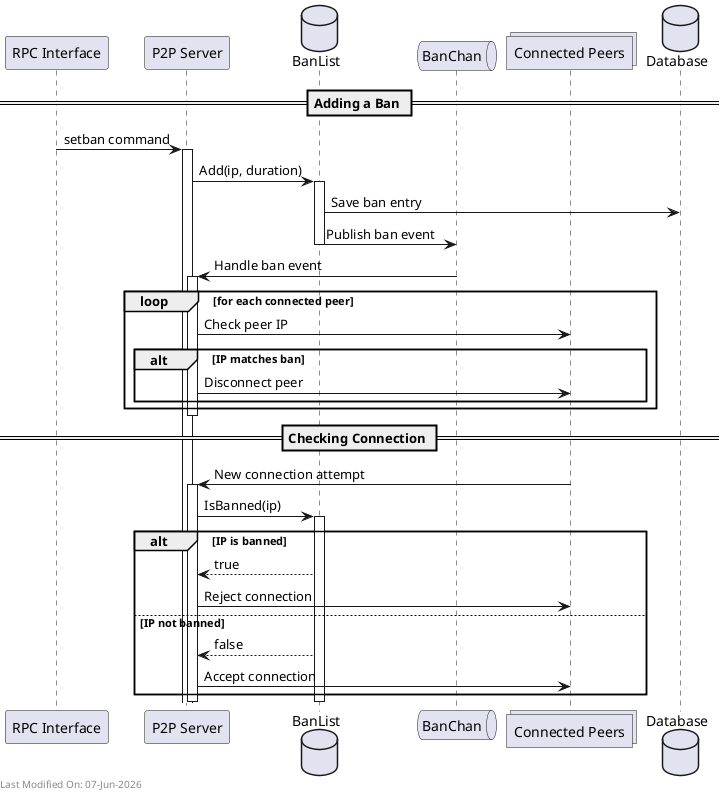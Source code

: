 @startuml
participant "RPC Interface" as RPC
participant "P2P Server" as Server
database "BanList" as BanList
queue "BanChan" as BanChan
collections "Connected Peers" as Peers
database "Database" as DB

== Adding a Ban ==
RPC -> Server: setban command
activate Server
Server -> BanList: Add(ip, duration)
activate BanList

BanList -> DB: Save ban entry
BanList -> BanChan: Publish ban event
deactivate BanList

BanChan -> Server: Handle ban event
activate Server
loop for each connected peer
    Server -> Peers: Check peer IP
    alt IP matches ban
        Server -> Peers: Disconnect peer
    end
end
deactivate Server

== Checking Connection ==
Peers -> Server: New connection attempt
activate Server
Server -> BanList: IsBanned(ip)
activate BanList
alt IP is banned
    BanList --> Server: true
    Server -> Peers: Reject connection
else IP not banned
    BanList --> Server: false
    Server -> Peers: Accept connection
end
deactivate BanList
deactivate Server

left footer Last Modified On: %date("dd-MMM-yyyy")
@enduml
